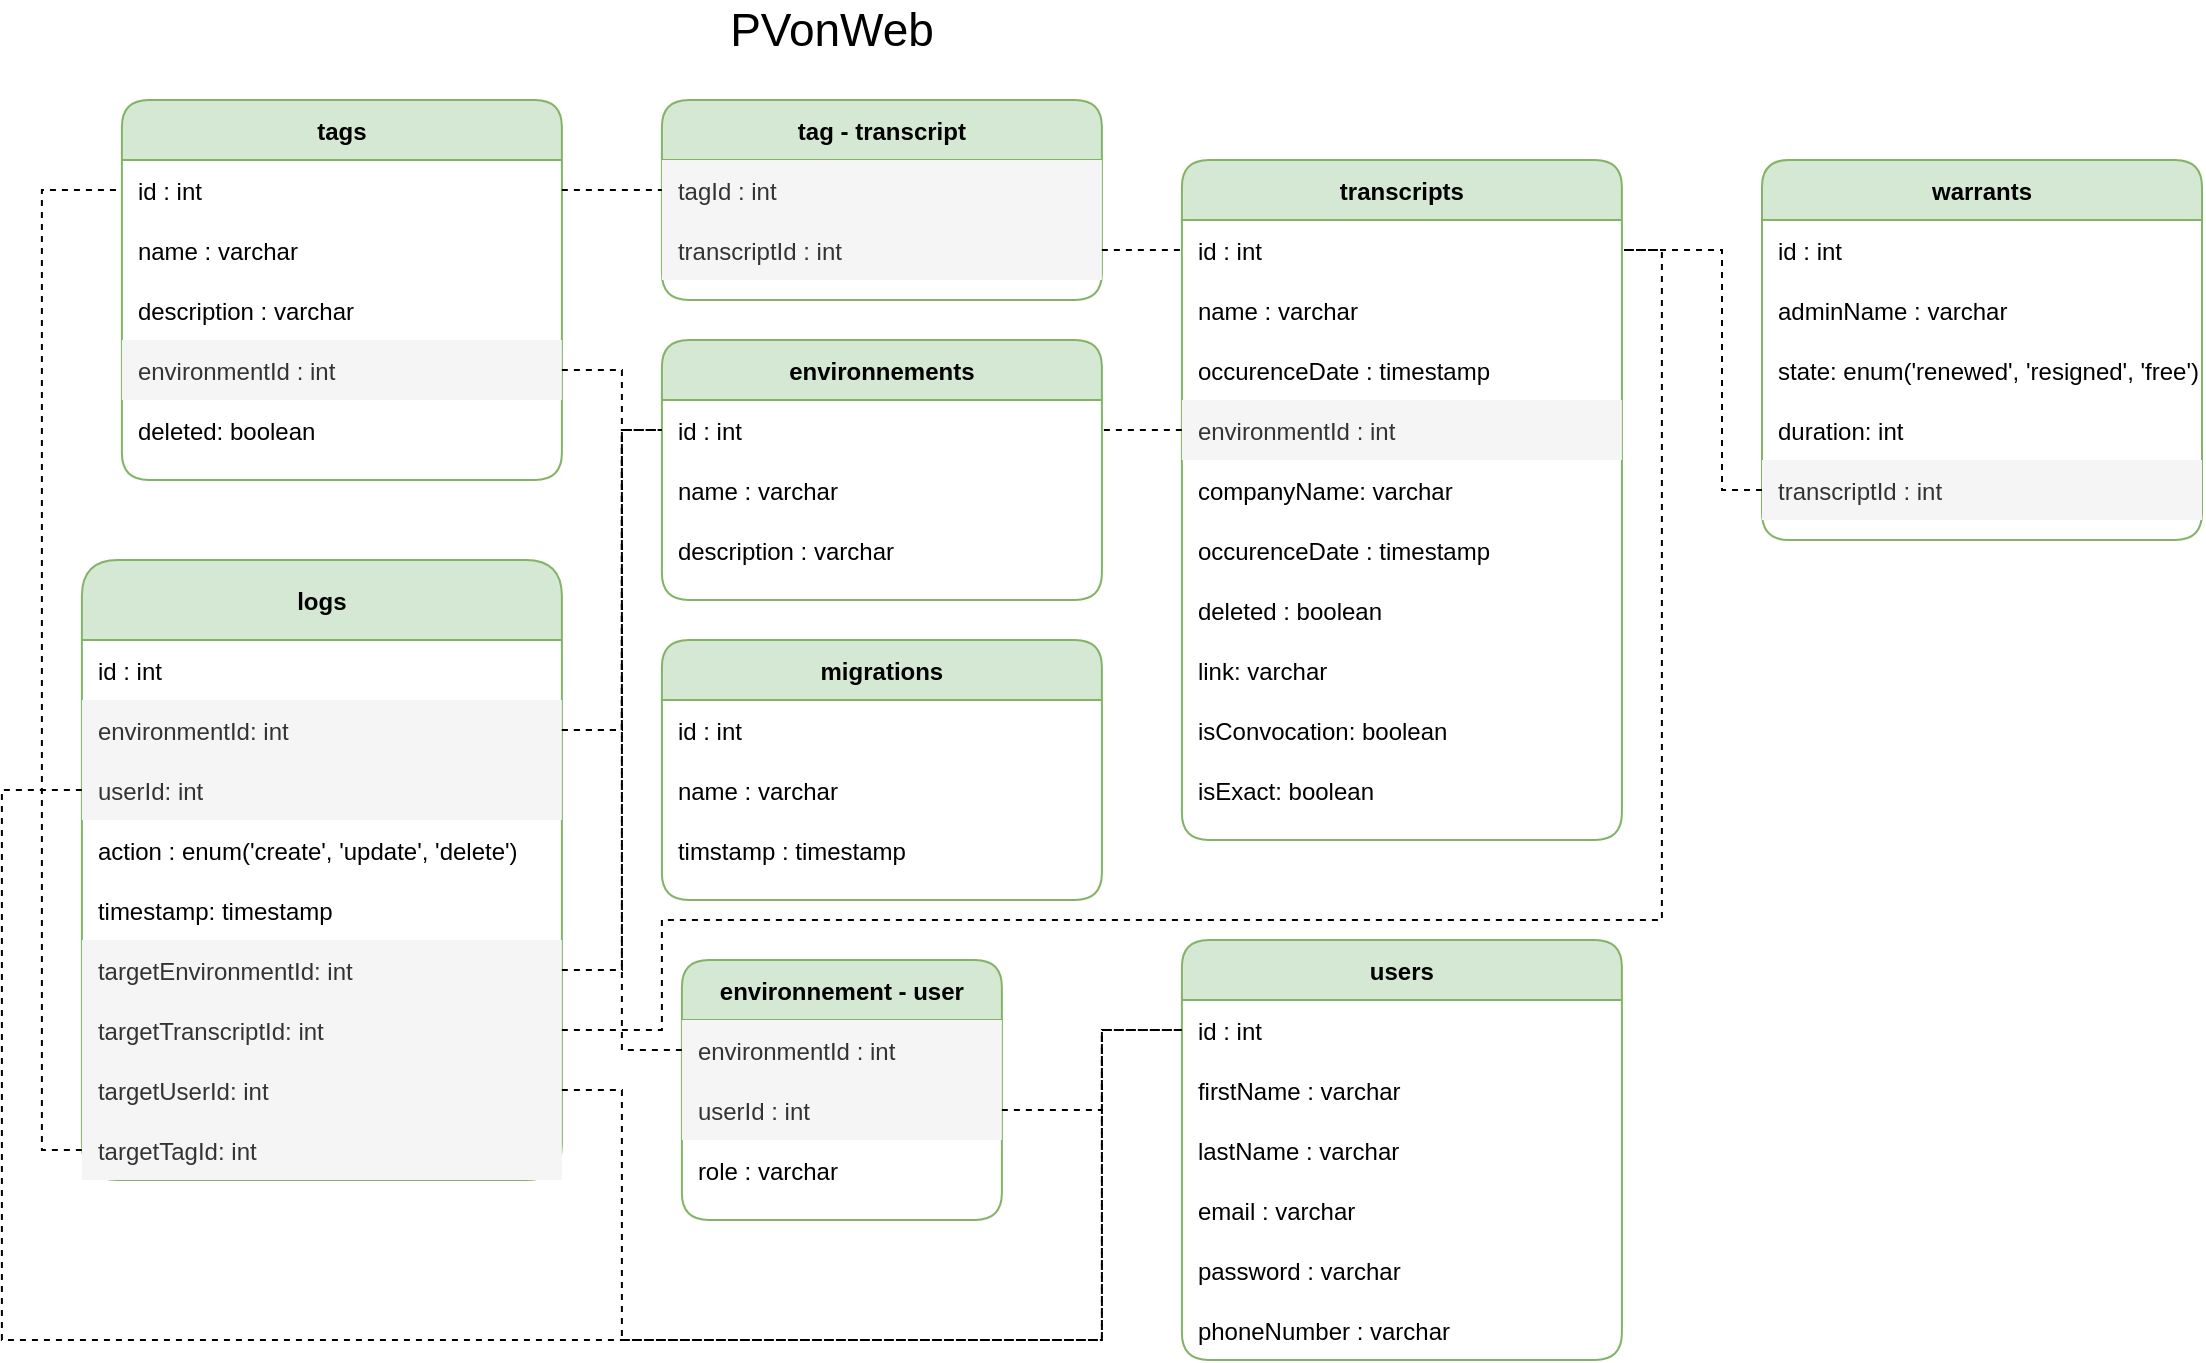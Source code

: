 <mxfile version="21.3.7" type="device">
  <diagram id="R2lEEEUBdFMjLlhIrx00" name="Page-1">
    <mxGraphModel dx="1434" dy="794" grid="1" gridSize="10" guides="1" tooltips="1" connect="1" arrows="1" fold="1" page="1" pageScale="1" pageWidth="850" pageHeight="1100" math="0" shadow="0" extFonts="Permanent Marker^https://fonts.googleapis.com/css?family=Permanent+Marker">
      <root>
        <mxCell id="0" />
        <mxCell id="1" parent="0" />
        <mxCell id="C-vyLk0tnHw3VtMMgP7b-23" value="users" style="shape=table;startSize=30;container=1;collapsible=1;childLayout=tableLayout;fixedRows=1;rowLines=0;fontStyle=1;align=center;resizeLast=1;rounded=1;fillColor=#d5e8d4;strokeColor=#82b366;swimlaneLine=1;swimlaneFillColor=default;" parent="1" vertex="1">
          <mxGeometry x="599.94" y="480" width="220" height="210" as="geometry" />
        </mxCell>
        <mxCell id="C-vyLk0tnHw3VtMMgP7b-27" value="" style="shape=partialRectangle;collapsible=0;dropTarget=0;pointerEvents=0;fillColor=none;points=[[0,0.5],[1,0.5]];portConstraint=eastwest;top=0;left=0;right=0;bottom=0;" parent="C-vyLk0tnHw3VtMMgP7b-23" vertex="1">
          <mxGeometry y="30" width="220" height="30" as="geometry" />
        </mxCell>
        <mxCell id="C-vyLk0tnHw3VtMMgP7b-29" value="id : int" style="shape=partialRectangle;overflow=hidden;connectable=0;fillColor=none;top=0;left=0;bottom=0;right=0;align=left;spacingLeft=6;" parent="C-vyLk0tnHw3VtMMgP7b-27" vertex="1">
          <mxGeometry width="220" height="30" as="geometry">
            <mxRectangle width="220" height="30" as="alternateBounds" />
          </mxGeometry>
        </mxCell>
        <mxCell id="XOmV6FHvG9RzrbjpGp2Q-1" style="shape=partialRectangle;collapsible=0;dropTarget=0;pointerEvents=0;fillColor=none;points=[[0,0.5],[1,0.5]];portConstraint=eastwest;top=0;left=0;right=0;bottom=0;" parent="C-vyLk0tnHw3VtMMgP7b-23" vertex="1">
          <mxGeometry y="60" width="220" height="30" as="geometry" />
        </mxCell>
        <mxCell id="XOmV6FHvG9RzrbjpGp2Q-2" value="firstName : varchar" style="shape=partialRectangle;overflow=hidden;connectable=0;fillColor=none;top=0;left=0;bottom=0;right=0;align=left;spacingLeft=6;" parent="XOmV6FHvG9RzrbjpGp2Q-1" vertex="1">
          <mxGeometry width="220" height="30" as="geometry">
            <mxRectangle width="220" height="30" as="alternateBounds" />
          </mxGeometry>
        </mxCell>
        <mxCell id="XOmV6FHvG9RzrbjpGp2Q-7" style="shape=partialRectangle;collapsible=0;dropTarget=0;pointerEvents=0;fillColor=none;points=[[0,0.5],[1,0.5]];portConstraint=eastwest;top=0;left=0;right=0;bottom=0;" parent="C-vyLk0tnHw3VtMMgP7b-23" vertex="1">
          <mxGeometry y="90" width="220" height="30" as="geometry" />
        </mxCell>
        <mxCell id="XOmV6FHvG9RzrbjpGp2Q-8" value="lastName : varchar" style="shape=partialRectangle;overflow=hidden;connectable=0;fillColor=none;top=0;left=0;bottom=0;right=0;align=left;spacingLeft=6;" parent="XOmV6FHvG9RzrbjpGp2Q-7" vertex="1">
          <mxGeometry width="220" height="30" as="geometry">
            <mxRectangle width="220" height="30" as="alternateBounds" />
          </mxGeometry>
        </mxCell>
        <mxCell id="XOmV6FHvG9RzrbjpGp2Q-5" style="shape=partialRectangle;collapsible=0;dropTarget=0;pointerEvents=0;fillColor=none;points=[[0,0.5],[1,0.5]];portConstraint=eastwest;top=0;left=0;right=0;bottom=0;" parent="C-vyLk0tnHw3VtMMgP7b-23" vertex="1">
          <mxGeometry y="120" width="220" height="30" as="geometry" />
        </mxCell>
        <mxCell id="XOmV6FHvG9RzrbjpGp2Q-6" value="email : varchar" style="shape=partialRectangle;overflow=hidden;connectable=0;fillColor=none;top=0;left=0;bottom=0;right=0;align=left;spacingLeft=6;" parent="XOmV6FHvG9RzrbjpGp2Q-5" vertex="1">
          <mxGeometry width="220" height="30" as="geometry">
            <mxRectangle width="220" height="30" as="alternateBounds" />
          </mxGeometry>
        </mxCell>
        <mxCell id="XOmV6FHvG9RzrbjpGp2Q-3" style="shape=partialRectangle;collapsible=0;dropTarget=0;pointerEvents=0;fillColor=none;points=[[0,0.5],[1,0.5]];portConstraint=eastwest;top=0;left=0;right=0;bottom=0;" parent="C-vyLk0tnHw3VtMMgP7b-23" vertex="1">
          <mxGeometry y="150" width="220" height="30" as="geometry" />
        </mxCell>
        <mxCell id="XOmV6FHvG9RzrbjpGp2Q-4" value="password : varchar" style="shape=partialRectangle;overflow=hidden;connectable=0;fillColor=none;top=0;left=0;bottom=0;right=0;align=left;spacingLeft=6;" parent="XOmV6FHvG9RzrbjpGp2Q-3" vertex="1">
          <mxGeometry width="220" height="30" as="geometry">
            <mxRectangle width="220" height="30" as="alternateBounds" />
          </mxGeometry>
        </mxCell>
        <mxCell id="WS94sjK1EqQb1p9_KVSN-3" style="shape=partialRectangle;collapsible=0;dropTarget=0;pointerEvents=0;fillColor=none;points=[[0,0.5],[1,0.5]];portConstraint=eastwest;top=0;left=0;right=0;bottom=0;" parent="C-vyLk0tnHw3VtMMgP7b-23" vertex="1">
          <mxGeometry y="180" width="220" height="30" as="geometry" />
        </mxCell>
        <mxCell id="WS94sjK1EqQb1p9_KVSN-4" value="phoneNumber : varchar" style="shape=partialRectangle;overflow=hidden;connectable=0;fillColor=none;top=0;left=0;bottom=0;right=0;align=left;spacingLeft=6;" parent="WS94sjK1EqQb1p9_KVSN-3" vertex="1">
          <mxGeometry width="220" height="30" as="geometry">
            <mxRectangle width="220" height="30" as="alternateBounds" />
          </mxGeometry>
        </mxCell>
        <mxCell id="XOmV6FHvG9RzrbjpGp2Q-9" value="transcripts" style="shape=table;startSize=30;container=1;collapsible=1;childLayout=tableLayout;fixedRows=1;rowLines=0;fontStyle=1;align=center;resizeLast=1;rounded=1;fillColor=#d5e8d4;strokeColor=#82b366;swimlaneLine=1;swimlaneFillColor=default;" parent="1" vertex="1">
          <mxGeometry x="599.94" y="90" width="220" height="340" as="geometry" />
        </mxCell>
        <mxCell id="XOmV6FHvG9RzrbjpGp2Q-10" value="" style="shape=partialRectangle;collapsible=0;dropTarget=0;pointerEvents=0;fillColor=none;points=[[0,0.5],[1,0.5]];portConstraint=eastwest;top=0;left=0;right=0;bottom=0;" parent="XOmV6FHvG9RzrbjpGp2Q-9" vertex="1">
          <mxGeometry y="30" width="220" height="30" as="geometry" />
        </mxCell>
        <mxCell id="XOmV6FHvG9RzrbjpGp2Q-11" value="id : int" style="shape=partialRectangle;overflow=hidden;connectable=0;fillColor=none;top=0;left=0;bottom=0;right=0;align=left;spacingLeft=6;" parent="XOmV6FHvG9RzrbjpGp2Q-10" vertex="1">
          <mxGeometry width="220" height="30" as="geometry">
            <mxRectangle width="220" height="30" as="alternateBounds" />
          </mxGeometry>
        </mxCell>
        <mxCell id="WS94sjK1EqQb1p9_KVSN-48" style="shape=partialRectangle;collapsible=0;dropTarget=0;pointerEvents=0;fillColor=none;points=[[0,0.5],[1,0.5]];portConstraint=eastwest;top=0;left=0;right=0;bottom=0;" parent="XOmV6FHvG9RzrbjpGp2Q-9" vertex="1">
          <mxGeometry y="60" width="220" height="30" as="geometry" />
        </mxCell>
        <mxCell id="WS94sjK1EqQb1p9_KVSN-49" value="name : varchar" style="shape=partialRectangle;overflow=hidden;connectable=0;fillColor=none;top=0;left=0;bottom=0;right=0;align=left;spacingLeft=6;" parent="WS94sjK1EqQb1p9_KVSN-48" vertex="1">
          <mxGeometry width="220" height="30" as="geometry">
            <mxRectangle width="220" height="30" as="alternateBounds" />
          </mxGeometry>
        </mxCell>
        <mxCell id="XOmV6FHvG9RzrbjpGp2Q-12" style="shape=partialRectangle;collapsible=0;dropTarget=0;pointerEvents=0;fillColor=none;points=[[0,0.5],[1,0.5]];portConstraint=eastwest;top=0;left=0;right=0;bottom=0;" parent="XOmV6FHvG9RzrbjpGp2Q-9" vertex="1">
          <mxGeometry y="90" width="220" height="30" as="geometry" />
        </mxCell>
        <mxCell id="XOmV6FHvG9RzrbjpGp2Q-13" value="occurenceDate : timestamp" style="shape=partialRectangle;overflow=hidden;connectable=0;fillColor=none;top=0;left=0;bottom=0;right=0;align=left;spacingLeft=6;" parent="XOmV6FHvG9RzrbjpGp2Q-12" vertex="1">
          <mxGeometry width="220" height="30" as="geometry">
            <mxRectangle width="220" height="30" as="alternateBounds" />
          </mxGeometry>
        </mxCell>
        <mxCell id="WS94sjK1EqQb1p9_KVSN-11" style="shape=partialRectangle;collapsible=0;dropTarget=0;pointerEvents=0;fillColor=none;points=[[0,0.5],[1,0.5]];portConstraint=eastwest;top=0;left=0;right=0;bottom=0;" parent="XOmV6FHvG9RzrbjpGp2Q-9" vertex="1">
          <mxGeometry y="120" width="220" height="30" as="geometry" />
        </mxCell>
        <mxCell id="WS94sjK1EqQb1p9_KVSN-12" value="environmentId : int" style="shape=partialRectangle;overflow=hidden;connectable=0;top=0;left=0;bottom=0;right=0;align=left;spacingLeft=6;fillColor=#f5f5f5;fontColor=#333333;strokeColor=#666666;" parent="WS94sjK1EqQb1p9_KVSN-11" vertex="1">
          <mxGeometry width="220" height="30" as="geometry">
            <mxRectangle width="220" height="30" as="alternateBounds" />
          </mxGeometry>
        </mxCell>
        <mxCell id="NgjxKdtvEq8NGN9Pe4ko-8" style="shape=partialRectangle;collapsible=0;dropTarget=0;pointerEvents=0;fillColor=none;points=[[0,0.5],[1,0.5]];portConstraint=eastwest;top=0;left=0;right=0;bottom=0;" parent="XOmV6FHvG9RzrbjpGp2Q-9" vertex="1">
          <mxGeometry y="150" width="220" height="30" as="geometry" />
        </mxCell>
        <mxCell id="NgjxKdtvEq8NGN9Pe4ko-9" value="companyName: varchar" style="shape=partialRectangle;overflow=hidden;connectable=0;fillColor=none;top=0;left=0;bottom=0;right=0;align=left;spacingLeft=6;" parent="NgjxKdtvEq8NGN9Pe4ko-8" vertex="1">
          <mxGeometry width="220" height="30" as="geometry">
            <mxRectangle width="220" height="30" as="alternateBounds" />
          </mxGeometry>
        </mxCell>
        <mxCell id="WS94sjK1EqQb1p9_KVSN-19" style="shape=partialRectangle;collapsible=0;dropTarget=0;pointerEvents=0;fillColor=none;points=[[0,0.5],[1,0.5]];portConstraint=eastwest;top=0;left=0;right=0;bottom=0;" parent="XOmV6FHvG9RzrbjpGp2Q-9" vertex="1">
          <mxGeometry y="180" width="220" height="30" as="geometry" />
        </mxCell>
        <mxCell id="WS94sjK1EqQb1p9_KVSN-20" value="occurenceDate : timestamp" style="shape=partialRectangle;overflow=hidden;connectable=0;fillColor=none;top=0;left=0;bottom=0;right=0;align=left;spacingLeft=6;" parent="WS94sjK1EqQb1p9_KVSN-19" vertex="1">
          <mxGeometry width="220" height="30" as="geometry">
            <mxRectangle width="220" height="30" as="alternateBounds" />
          </mxGeometry>
        </mxCell>
        <mxCell id="WS94sjK1EqQb1p9_KVSN-21" style="shape=partialRectangle;collapsible=0;dropTarget=0;pointerEvents=0;fillColor=none;points=[[0,0.5],[1,0.5]];portConstraint=eastwest;top=0;left=0;right=0;bottom=0;" parent="XOmV6FHvG9RzrbjpGp2Q-9" vertex="1">
          <mxGeometry y="210" width="220" height="30" as="geometry" />
        </mxCell>
        <mxCell id="WS94sjK1EqQb1p9_KVSN-22" value="deleted : boolean" style="shape=partialRectangle;overflow=hidden;connectable=0;fillColor=none;top=0;left=0;bottom=0;right=0;align=left;spacingLeft=6;" parent="WS94sjK1EqQb1p9_KVSN-21" vertex="1">
          <mxGeometry width="220" height="30" as="geometry">
            <mxRectangle width="220" height="30" as="alternateBounds" />
          </mxGeometry>
        </mxCell>
        <mxCell id="rzV0hZFfBRmib_dGsSjQ-21" style="shape=partialRectangle;collapsible=0;dropTarget=0;pointerEvents=0;fillColor=none;points=[[0,0.5],[1,0.5]];portConstraint=eastwest;top=0;left=0;right=0;bottom=0;" vertex="1" parent="XOmV6FHvG9RzrbjpGp2Q-9">
          <mxGeometry y="240" width="220" height="30" as="geometry" />
        </mxCell>
        <mxCell id="rzV0hZFfBRmib_dGsSjQ-22" value="link: varchar" style="shape=partialRectangle;overflow=hidden;connectable=0;fillColor=none;top=0;left=0;bottom=0;right=0;align=left;spacingLeft=6;" vertex="1" parent="rzV0hZFfBRmib_dGsSjQ-21">
          <mxGeometry width="220" height="30" as="geometry">
            <mxRectangle width="220" height="30" as="alternateBounds" />
          </mxGeometry>
        </mxCell>
        <mxCell id="rzV0hZFfBRmib_dGsSjQ-19" style="shape=partialRectangle;collapsible=0;dropTarget=0;pointerEvents=0;fillColor=none;points=[[0,0.5],[1,0.5]];portConstraint=eastwest;top=0;left=0;right=0;bottom=0;" vertex="1" parent="XOmV6FHvG9RzrbjpGp2Q-9">
          <mxGeometry y="270" width="220" height="30" as="geometry" />
        </mxCell>
        <mxCell id="rzV0hZFfBRmib_dGsSjQ-20" value="isConvocation: boolean" style="shape=partialRectangle;overflow=hidden;connectable=0;fillColor=none;top=0;left=0;bottom=0;right=0;align=left;spacingLeft=6;" vertex="1" parent="rzV0hZFfBRmib_dGsSjQ-19">
          <mxGeometry width="220" height="30" as="geometry">
            <mxRectangle width="220" height="30" as="alternateBounds" />
          </mxGeometry>
        </mxCell>
        <mxCell id="rzV0hZFfBRmib_dGsSjQ-17" style="shape=partialRectangle;collapsible=0;dropTarget=0;pointerEvents=0;fillColor=none;points=[[0,0.5],[1,0.5]];portConstraint=eastwest;top=0;left=0;right=0;bottom=0;" vertex="1" parent="XOmV6FHvG9RzrbjpGp2Q-9">
          <mxGeometry y="300" width="220" height="30" as="geometry" />
        </mxCell>
        <mxCell id="rzV0hZFfBRmib_dGsSjQ-18" value="isExact: boolean" style="shape=partialRectangle;overflow=hidden;connectable=0;fillColor=none;top=0;left=0;bottom=0;right=0;align=left;spacingLeft=6;" vertex="1" parent="rzV0hZFfBRmib_dGsSjQ-17">
          <mxGeometry width="220" height="30" as="geometry">
            <mxRectangle width="220" height="30" as="alternateBounds" />
          </mxGeometry>
        </mxCell>
        <mxCell id="XOmV6FHvG9RzrbjpGp2Q-66" style="edgeStyle=orthogonalEdgeStyle;rounded=0;orthogonalLoop=1;jettySize=auto;html=1;entryX=1;entryY=0.5;entryDx=0;entryDy=0;endArrow=none;endFill=0;dashed=1;startArrow=block;startFill=1;exitX=0;exitY=0.5;exitDx=0;exitDy=0;" parent="1" target="XOmV6FHvG9RzrbjpGp2Q-10" edge="1">
          <mxGeometry relative="1" as="geometry">
            <Array as="points">
              <mxPoint x="390" y="755" />
              <mxPoint x="390" y="480" />
              <mxPoint x="720" y="480" />
              <mxPoint x="720" y="115" />
            </Array>
          </mxGeometry>
        </mxCell>
        <mxCell id="WS94sjK1EqQb1p9_KVSN-5" style="rounded=0;orthogonalLoop=1;jettySize=auto;html=1;dashed=1;startArrow=block;startFill=1;endArrow=none;endFill=0;exitX=1;exitY=0.5;exitDx=0;exitDy=0;edgeStyle=orthogonalEdgeStyle;entryX=0;entryY=0.5;entryDx=0;entryDy=0;" parent="1" target="C-vyLk0tnHw3VtMMgP7b-27" edge="1">
          <mxGeometry relative="1" as="geometry">
            <mxPoint x="780" y="640" as="targetPoint" />
            <Array as="points">
              <mxPoint x="760" y="695" />
              <mxPoint x="760" y="485" />
            </Array>
          </mxGeometry>
        </mxCell>
        <mxCell id="XOmV6FHvG9RzrbjpGp2Q-31" value="environnements" style="shape=table;startSize=30;container=1;collapsible=1;childLayout=tableLayout;fixedRows=1;rowLines=0;fontStyle=1;align=center;resizeLast=1;rounded=1;fillColor=#d5e8d4;strokeColor=#82b366;swimlaneLine=1;swimlaneFillColor=default;" parent="1" vertex="1">
          <mxGeometry x="339.94" y="180" width="220" height="130" as="geometry" />
        </mxCell>
        <mxCell id="XOmV6FHvG9RzrbjpGp2Q-32" value="" style="shape=partialRectangle;collapsible=0;dropTarget=0;pointerEvents=0;fillColor=none;points=[[0,0.5],[1,0.5]];portConstraint=eastwest;top=0;left=0;right=0;bottom=0;" parent="XOmV6FHvG9RzrbjpGp2Q-31" vertex="1">
          <mxGeometry y="30" width="220" height="30" as="geometry" />
        </mxCell>
        <mxCell id="XOmV6FHvG9RzrbjpGp2Q-33" value="id : int" style="shape=partialRectangle;overflow=hidden;connectable=0;fillColor=none;top=0;left=0;bottom=0;right=0;align=left;spacingLeft=6;" parent="XOmV6FHvG9RzrbjpGp2Q-32" vertex="1">
          <mxGeometry width="220" height="30" as="geometry">
            <mxRectangle width="220" height="30" as="alternateBounds" />
          </mxGeometry>
        </mxCell>
        <mxCell id="WS94sjK1EqQb1p9_KVSN-24" style="shape=partialRectangle;collapsible=0;dropTarget=0;pointerEvents=0;fillColor=none;points=[[0,0.5],[1,0.5]];portConstraint=eastwest;top=0;left=0;right=0;bottom=0;" parent="XOmV6FHvG9RzrbjpGp2Q-31" vertex="1">
          <mxGeometry y="60" width="220" height="30" as="geometry" />
        </mxCell>
        <mxCell id="WS94sjK1EqQb1p9_KVSN-25" value="name : varchar" style="shape=partialRectangle;overflow=hidden;connectable=0;fillColor=none;top=0;left=0;bottom=0;right=0;align=left;spacingLeft=6;" parent="WS94sjK1EqQb1p9_KVSN-24" vertex="1">
          <mxGeometry width="220" height="30" as="geometry">
            <mxRectangle width="220" height="30" as="alternateBounds" />
          </mxGeometry>
        </mxCell>
        <mxCell id="WS94sjK1EqQb1p9_KVSN-38" style="shape=partialRectangle;collapsible=0;dropTarget=0;pointerEvents=0;fillColor=none;points=[[0,0.5],[1,0.5]];portConstraint=eastwest;top=0;left=0;right=0;bottom=0;" parent="XOmV6FHvG9RzrbjpGp2Q-31" vertex="1">
          <mxGeometry y="90" width="220" height="30" as="geometry" />
        </mxCell>
        <mxCell id="WS94sjK1EqQb1p9_KVSN-39" value="description : varchar" style="shape=partialRectangle;overflow=hidden;connectable=0;fillColor=none;top=0;left=0;bottom=0;right=0;align=left;spacingLeft=6;" parent="WS94sjK1EqQb1p9_KVSN-38" vertex="1">
          <mxGeometry width="220" height="30" as="geometry">
            <mxRectangle width="220" height="30" as="alternateBounds" />
          </mxGeometry>
        </mxCell>
        <mxCell id="WS94sjK1EqQb1p9_KVSN-16" value="&lt;div&gt;&lt;font style=&quot;font-size: 23px;&quot;&gt;PVonWeb&lt;/font&gt;&lt;/div&gt;" style="text;html=1;strokeColor=none;fillColor=none;align=center;verticalAlign=middle;whiteSpace=wrap;rounded=0;" parent="1" vertex="1">
          <mxGeometry x="394.94" y="10" width="60" height="30" as="geometry" />
        </mxCell>
        <mxCell id="ZG2WCgY98QADGsXBixCX-1" value="logs" style="shape=table;startSize=40;container=1;collapsible=1;childLayout=tableLayout;fixedRows=1;rowLines=0;fontStyle=1;align=center;resizeLast=1;rounded=1;fillColor=#d5e8d4;strokeColor=#82b366;swimlaneLine=1;swimlaneFillColor=default;" parent="1" vertex="1">
          <mxGeometry x="49.94" y="290" width="240" height="310" as="geometry" />
        </mxCell>
        <mxCell id="ZG2WCgY98QADGsXBixCX-2" value="" style="shape=partialRectangle;collapsible=0;dropTarget=0;pointerEvents=0;fillColor=none;points=[[0,0.5],[1,0.5]];portConstraint=eastwest;top=0;left=0;right=0;bottom=0;" parent="ZG2WCgY98QADGsXBixCX-1" vertex="1">
          <mxGeometry y="40" width="240" height="30" as="geometry" />
        </mxCell>
        <mxCell id="ZG2WCgY98QADGsXBixCX-3" value="id : int" style="shape=partialRectangle;overflow=hidden;connectable=0;fillColor=none;top=0;left=0;bottom=0;right=0;align=left;spacingLeft=6;" parent="ZG2WCgY98QADGsXBixCX-2" vertex="1">
          <mxGeometry width="240" height="30" as="geometry">
            <mxRectangle width="240" height="30" as="alternateBounds" />
          </mxGeometry>
        </mxCell>
        <mxCell id="AtBy07pKtBP1QmbtxYR5-21" style="shape=partialRectangle;collapsible=0;dropTarget=0;pointerEvents=0;fillColor=none;points=[[0,0.5],[1,0.5]];portConstraint=eastwest;top=0;left=0;right=0;bottom=0;" parent="ZG2WCgY98QADGsXBixCX-1" vertex="1">
          <mxGeometry y="70" width="240" height="30" as="geometry" />
        </mxCell>
        <mxCell id="AtBy07pKtBP1QmbtxYR5-22" value="environmentId: int" style="shape=partialRectangle;overflow=hidden;connectable=0;fillColor=#f5f5f5;top=0;left=0;bottom=0;right=0;align=left;spacingLeft=6;fontColor=#333333;strokeColor=#666666;" parent="AtBy07pKtBP1QmbtxYR5-21" vertex="1">
          <mxGeometry width="240" height="30" as="geometry">
            <mxRectangle width="240" height="30" as="alternateBounds" />
          </mxGeometry>
        </mxCell>
        <mxCell id="ZG2WCgY98QADGsXBixCX-6" style="shape=partialRectangle;collapsible=0;dropTarget=0;pointerEvents=0;fillColor=none;points=[[0,0.5],[1,0.5]];portConstraint=eastwest;top=0;left=0;right=0;bottom=0;" parent="ZG2WCgY98QADGsXBixCX-1" vertex="1">
          <mxGeometry y="100" width="240" height="30" as="geometry" />
        </mxCell>
        <mxCell id="ZG2WCgY98QADGsXBixCX-7" value="userId: int" style="shape=partialRectangle;overflow=hidden;connectable=0;fillColor=#f5f5f5;top=0;left=0;bottom=0;right=0;align=left;spacingLeft=6;fontColor=#333333;strokeColor=#666666;" parent="ZG2WCgY98QADGsXBixCX-6" vertex="1">
          <mxGeometry width="240" height="30" as="geometry">
            <mxRectangle width="240" height="30" as="alternateBounds" />
          </mxGeometry>
        </mxCell>
        <mxCell id="ZG2WCgY98QADGsXBixCX-4" style="shape=partialRectangle;collapsible=0;dropTarget=0;pointerEvents=0;fillColor=none;points=[[0,0.5],[1,0.5]];portConstraint=eastwest;top=0;left=0;right=0;bottom=0;" parent="ZG2WCgY98QADGsXBixCX-1" vertex="1">
          <mxGeometry y="130" width="240" height="30" as="geometry" />
        </mxCell>
        <mxCell id="ZG2WCgY98QADGsXBixCX-5" value="action : enum(&#39;create&#39;, &#39;update&#39;, &#39;delete&#39;)" style="shape=partialRectangle;overflow=hidden;connectable=0;fillColor=none;top=0;left=0;bottom=0;right=0;align=left;spacingLeft=6;" parent="ZG2WCgY98QADGsXBixCX-4" vertex="1">
          <mxGeometry width="240" height="30" as="geometry">
            <mxRectangle width="240" height="30" as="alternateBounds" />
          </mxGeometry>
        </mxCell>
        <mxCell id="ZG2WCgY98QADGsXBixCX-28" style="shape=partialRectangle;collapsible=0;dropTarget=0;pointerEvents=0;fillColor=none;points=[[0,0.5],[1,0.5]];portConstraint=eastwest;top=0;left=0;right=0;bottom=0;" parent="ZG2WCgY98QADGsXBixCX-1" vertex="1">
          <mxGeometry y="160" width="240" height="30" as="geometry" />
        </mxCell>
        <mxCell id="ZG2WCgY98QADGsXBixCX-29" value="timestamp: timestamp" style="shape=partialRectangle;overflow=hidden;connectable=0;fillColor=none;top=0;left=0;bottom=0;right=0;align=left;spacingLeft=6;" parent="ZG2WCgY98QADGsXBixCX-28" vertex="1">
          <mxGeometry width="240" height="30" as="geometry">
            <mxRectangle width="240" height="30" as="alternateBounds" />
          </mxGeometry>
        </mxCell>
        <mxCell id="-ggtBQ1dRWR95-5K9rOF-1" style="shape=partialRectangle;collapsible=0;dropTarget=0;pointerEvents=0;fillColor=none;points=[[0,0.5],[1,0.5]];portConstraint=eastwest;top=0;left=0;right=0;bottom=0;" parent="ZG2WCgY98QADGsXBixCX-1" vertex="1">
          <mxGeometry y="190" width="240" height="30" as="geometry" />
        </mxCell>
        <mxCell id="-ggtBQ1dRWR95-5K9rOF-2" value="targetEnvironmentId: int" style="shape=partialRectangle;overflow=hidden;connectable=0;fillColor=#f5f5f5;top=0;left=0;bottom=0;right=0;align=left;spacingLeft=6;fontColor=#333333;strokeColor=#666666;" parent="-ggtBQ1dRWR95-5K9rOF-1" vertex="1">
          <mxGeometry width="240" height="30" as="geometry">
            <mxRectangle width="240" height="30" as="alternateBounds" />
          </mxGeometry>
        </mxCell>
        <mxCell id="-ggtBQ1dRWR95-5K9rOF-3" style="shape=partialRectangle;collapsible=0;dropTarget=0;pointerEvents=0;fillColor=none;points=[[0,0.5],[1,0.5]];portConstraint=eastwest;top=0;left=0;right=0;bottom=0;" parent="ZG2WCgY98QADGsXBixCX-1" vertex="1">
          <mxGeometry y="220" width="240" height="30" as="geometry" />
        </mxCell>
        <mxCell id="-ggtBQ1dRWR95-5K9rOF-4" value="targetTranscriptId: int" style="shape=partialRectangle;overflow=hidden;connectable=0;fillColor=#f5f5f5;top=0;left=0;bottom=0;right=0;align=left;spacingLeft=6;fontColor=#333333;strokeColor=#666666;" parent="-ggtBQ1dRWR95-5K9rOF-3" vertex="1">
          <mxGeometry width="240" height="30" as="geometry">
            <mxRectangle width="240" height="30" as="alternateBounds" />
          </mxGeometry>
        </mxCell>
        <mxCell id="-ggtBQ1dRWR95-5K9rOF-5" style="shape=partialRectangle;collapsible=0;dropTarget=0;pointerEvents=0;fillColor=none;points=[[0,0.5],[1,0.5]];portConstraint=eastwest;top=0;left=0;right=0;bottom=0;" parent="ZG2WCgY98QADGsXBixCX-1" vertex="1">
          <mxGeometry y="250" width="240" height="30" as="geometry" />
        </mxCell>
        <mxCell id="-ggtBQ1dRWR95-5K9rOF-6" value="targetUserId: int" style="shape=partialRectangle;overflow=hidden;connectable=0;fillColor=#f5f5f5;top=0;left=0;bottom=0;right=0;align=left;spacingLeft=6;fontColor=#333333;strokeColor=#666666;" parent="-ggtBQ1dRWR95-5K9rOF-5" vertex="1">
          <mxGeometry width="240" height="30" as="geometry">
            <mxRectangle width="240" height="30" as="alternateBounds" />
          </mxGeometry>
        </mxCell>
        <mxCell id="NgjxKdtvEq8NGN9Pe4ko-1" style="shape=partialRectangle;collapsible=0;dropTarget=0;pointerEvents=0;fillColor=none;points=[[0,0.5],[1,0.5]];portConstraint=eastwest;top=0;left=0;right=0;bottom=0;" parent="ZG2WCgY98QADGsXBixCX-1" vertex="1">
          <mxGeometry y="280" width="240" height="30" as="geometry" />
        </mxCell>
        <mxCell id="NgjxKdtvEq8NGN9Pe4ko-2" value="targetTagId: int" style="shape=partialRectangle;overflow=hidden;connectable=0;fillColor=#f5f5f5;top=0;left=0;bottom=0;right=0;align=left;spacingLeft=6;fontColor=#333333;strokeColor=#666666;" parent="NgjxKdtvEq8NGN9Pe4ko-1" vertex="1">
          <mxGeometry width="240" height="30" as="geometry">
            <mxRectangle width="240" height="30" as="alternateBounds" />
          </mxGeometry>
        </mxCell>
        <mxCell id="-ggtBQ1dRWR95-5K9rOF-10" value="environnement - user" style="shape=table;startSize=30;container=1;collapsible=1;childLayout=tableLayout;fixedRows=1;rowLines=0;fontStyle=1;align=center;resizeLast=1;rounded=1;fillColor=#d5e8d4;strokeColor=#82b366;swimlaneLine=1;swimlaneFillColor=default;" parent="1" vertex="1">
          <mxGeometry x="349.94" y="490" width="160" height="130" as="geometry" />
        </mxCell>
        <mxCell id="-ggtBQ1dRWR95-5K9rOF-11" value="" style="shape=partialRectangle;collapsible=0;dropTarget=0;pointerEvents=0;fillColor=none;points=[[0,0.5],[1,0.5]];portConstraint=eastwest;top=0;left=0;right=0;bottom=0;" parent="-ggtBQ1dRWR95-5K9rOF-10" vertex="1">
          <mxGeometry y="30" width="160" height="30" as="geometry" />
        </mxCell>
        <mxCell id="-ggtBQ1dRWR95-5K9rOF-12" value="environmentId : int" style="shape=partialRectangle;overflow=hidden;connectable=0;fillColor=#f5f5f5;top=0;left=0;bottom=0;right=0;align=left;spacingLeft=6;fontColor=#333333;strokeColor=#666666;" parent="-ggtBQ1dRWR95-5K9rOF-11" vertex="1">
          <mxGeometry width="160" height="30" as="geometry">
            <mxRectangle width="160" height="30" as="alternateBounds" />
          </mxGeometry>
        </mxCell>
        <mxCell id="-ggtBQ1dRWR95-5K9rOF-13" style="shape=partialRectangle;collapsible=0;dropTarget=0;pointerEvents=0;fillColor=none;points=[[0,0.5],[1,0.5]];portConstraint=eastwest;top=0;left=0;right=0;bottom=0;" parent="-ggtBQ1dRWR95-5K9rOF-10" vertex="1">
          <mxGeometry y="60" width="160" height="30" as="geometry" />
        </mxCell>
        <mxCell id="-ggtBQ1dRWR95-5K9rOF-14" value="userId : int" style="shape=partialRectangle;overflow=hidden;connectable=0;fillColor=#f5f5f5;top=0;left=0;bottom=0;right=0;align=left;spacingLeft=6;fontColor=#333333;strokeColor=#666666;" parent="-ggtBQ1dRWR95-5K9rOF-13" vertex="1">
          <mxGeometry width="160" height="30" as="geometry">
            <mxRectangle width="160" height="30" as="alternateBounds" />
          </mxGeometry>
        </mxCell>
        <mxCell id="-ggtBQ1dRWR95-5K9rOF-25" style="shape=partialRectangle;collapsible=0;dropTarget=0;pointerEvents=0;fillColor=none;points=[[0,0.5],[1,0.5]];portConstraint=eastwest;top=0;left=0;right=0;bottom=0;" parent="-ggtBQ1dRWR95-5K9rOF-10" vertex="1">
          <mxGeometry y="90" width="160" height="30" as="geometry" />
        </mxCell>
        <mxCell id="-ggtBQ1dRWR95-5K9rOF-26" value="role : varchar" style="shape=partialRectangle;overflow=hidden;connectable=0;fillColor=none;top=0;left=0;bottom=0;right=0;align=left;spacingLeft=6;" parent="-ggtBQ1dRWR95-5K9rOF-25" vertex="1">
          <mxGeometry width="160" height="30" as="geometry">
            <mxRectangle width="160" height="30" as="alternateBounds" />
          </mxGeometry>
        </mxCell>
        <mxCell id="-ggtBQ1dRWR95-5K9rOF-27" value="migrations" style="shape=table;startSize=30;container=1;collapsible=1;childLayout=tableLayout;fixedRows=1;rowLines=0;fontStyle=1;align=center;resizeLast=1;rounded=1;fillColor=#d5e8d4;strokeColor=#82b366;swimlaneLine=1;swimlaneFillColor=default;" parent="1" vertex="1">
          <mxGeometry x="339.94" y="330" width="220" height="130" as="geometry" />
        </mxCell>
        <mxCell id="-ggtBQ1dRWR95-5K9rOF-28" value="" style="shape=partialRectangle;collapsible=0;dropTarget=0;pointerEvents=0;fillColor=none;points=[[0,0.5],[1,0.5]];portConstraint=eastwest;top=0;left=0;right=0;bottom=0;" parent="-ggtBQ1dRWR95-5K9rOF-27" vertex="1">
          <mxGeometry y="30" width="220" height="30" as="geometry" />
        </mxCell>
        <mxCell id="-ggtBQ1dRWR95-5K9rOF-29" value="id : int" style="shape=partialRectangle;overflow=hidden;connectable=0;fillColor=none;top=0;left=0;bottom=0;right=0;align=left;spacingLeft=6;" parent="-ggtBQ1dRWR95-5K9rOF-28" vertex="1">
          <mxGeometry width="220" height="30" as="geometry">
            <mxRectangle width="220" height="30" as="alternateBounds" />
          </mxGeometry>
        </mxCell>
        <mxCell id="-ggtBQ1dRWR95-5K9rOF-30" style="shape=partialRectangle;collapsible=0;dropTarget=0;pointerEvents=0;fillColor=none;points=[[0,0.5],[1,0.5]];portConstraint=eastwest;top=0;left=0;right=0;bottom=0;" parent="-ggtBQ1dRWR95-5K9rOF-27" vertex="1">
          <mxGeometry y="60" width="220" height="30" as="geometry" />
        </mxCell>
        <mxCell id="-ggtBQ1dRWR95-5K9rOF-31" value="name : varchar" style="shape=partialRectangle;overflow=hidden;connectable=0;fillColor=none;top=0;left=0;bottom=0;right=0;align=left;spacingLeft=6;" parent="-ggtBQ1dRWR95-5K9rOF-30" vertex="1">
          <mxGeometry width="220" height="30" as="geometry">
            <mxRectangle width="220" height="30" as="alternateBounds" />
          </mxGeometry>
        </mxCell>
        <mxCell id="-ggtBQ1dRWR95-5K9rOF-32" style="shape=partialRectangle;collapsible=0;dropTarget=0;pointerEvents=0;fillColor=none;points=[[0,0.5],[1,0.5]];portConstraint=eastwest;top=0;left=0;right=0;bottom=0;" parent="-ggtBQ1dRWR95-5K9rOF-27" vertex="1">
          <mxGeometry y="90" width="220" height="30" as="geometry" />
        </mxCell>
        <mxCell id="-ggtBQ1dRWR95-5K9rOF-33" value="timstamp : timestamp" style="shape=partialRectangle;overflow=hidden;connectable=0;fillColor=none;top=0;left=0;bottom=0;right=0;align=left;spacingLeft=6;" parent="-ggtBQ1dRWR95-5K9rOF-32" vertex="1">
          <mxGeometry width="220" height="30" as="geometry">
            <mxRectangle width="220" height="30" as="alternateBounds" />
          </mxGeometry>
        </mxCell>
        <mxCell id="-ggtBQ1dRWR95-5K9rOF-42" style="edgeStyle=orthogonalEdgeStyle;rounded=0;orthogonalLoop=1;jettySize=auto;html=1;dashed=1;endArrow=none;endFill=0;" parent="1" source="WS94sjK1EqQb1p9_KVSN-11" target="XOmV6FHvG9RzrbjpGp2Q-32" edge="1">
          <mxGeometry relative="1" as="geometry" />
        </mxCell>
        <mxCell id="BHudmAXcRPZ-4kMaB8vt-1" value="tags" style="shape=table;startSize=30;container=1;collapsible=1;childLayout=tableLayout;fixedRows=1;rowLines=0;fontStyle=1;align=center;resizeLast=1;rounded=1;fillColor=#d5e8d4;strokeColor=#82b366;swimlaneLine=1;swimlaneFillColor=default;" parent="1" vertex="1">
          <mxGeometry x="69.94" y="60" width="220" height="190" as="geometry" />
        </mxCell>
        <mxCell id="BHudmAXcRPZ-4kMaB8vt-2" value="" style="shape=partialRectangle;collapsible=0;dropTarget=0;pointerEvents=0;fillColor=none;points=[[0,0.5],[1,0.5]];portConstraint=eastwest;top=0;left=0;right=0;bottom=0;" parent="BHudmAXcRPZ-4kMaB8vt-1" vertex="1">
          <mxGeometry y="30" width="220" height="30" as="geometry" />
        </mxCell>
        <mxCell id="BHudmAXcRPZ-4kMaB8vt-3" value="id : int" style="shape=partialRectangle;overflow=hidden;connectable=0;fillColor=none;top=0;left=0;bottom=0;right=0;align=left;spacingLeft=6;" parent="BHudmAXcRPZ-4kMaB8vt-2" vertex="1">
          <mxGeometry width="220" height="30" as="geometry">
            <mxRectangle width="220" height="30" as="alternateBounds" />
          </mxGeometry>
        </mxCell>
        <mxCell id="BHudmAXcRPZ-4kMaB8vt-4" style="shape=partialRectangle;collapsible=0;dropTarget=0;pointerEvents=0;fillColor=none;points=[[0,0.5],[1,0.5]];portConstraint=eastwest;top=0;left=0;right=0;bottom=0;" parent="BHudmAXcRPZ-4kMaB8vt-1" vertex="1">
          <mxGeometry y="60" width="220" height="30" as="geometry" />
        </mxCell>
        <mxCell id="BHudmAXcRPZ-4kMaB8vt-5" value="name : varchar" style="shape=partialRectangle;overflow=hidden;connectable=0;fillColor=none;top=0;left=0;bottom=0;right=0;align=left;spacingLeft=6;" parent="BHudmAXcRPZ-4kMaB8vt-4" vertex="1">
          <mxGeometry width="220" height="30" as="geometry">
            <mxRectangle width="220" height="30" as="alternateBounds" />
          </mxGeometry>
        </mxCell>
        <mxCell id="BHudmAXcRPZ-4kMaB8vt-6" style="shape=partialRectangle;collapsible=0;dropTarget=0;pointerEvents=0;fillColor=none;points=[[0,0.5],[1,0.5]];portConstraint=eastwest;top=0;left=0;right=0;bottom=0;" parent="BHudmAXcRPZ-4kMaB8vt-1" vertex="1">
          <mxGeometry y="90" width="220" height="30" as="geometry" />
        </mxCell>
        <mxCell id="BHudmAXcRPZ-4kMaB8vt-7" value="description : varchar" style="shape=partialRectangle;overflow=hidden;connectable=0;fillColor=none;top=0;left=0;bottom=0;right=0;align=left;spacingLeft=6;" parent="BHudmAXcRPZ-4kMaB8vt-6" vertex="1">
          <mxGeometry width="220" height="30" as="geometry">
            <mxRectangle width="220" height="30" as="alternateBounds" />
          </mxGeometry>
        </mxCell>
        <mxCell id="BHudmAXcRPZ-4kMaB8vt-14" style="shape=partialRectangle;collapsible=0;dropTarget=0;pointerEvents=0;fillColor=none;points=[[0,0.5],[1,0.5]];portConstraint=eastwest;top=0;left=0;right=0;bottom=0;" parent="BHudmAXcRPZ-4kMaB8vt-1" vertex="1">
          <mxGeometry y="120" width="220" height="30" as="geometry" />
        </mxCell>
        <mxCell id="BHudmAXcRPZ-4kMaB8vt-15" value="environmentId : int" style="shape=partialRectangle;overflow=hidden;connectable=0;fillColor=#f5f5f5;top=0;left=0;bottom=0;right=0;align=left;spacingLeft=6;fontColor=#333333;strokeColor=#666666;" parent="BHudmAXcRPZ-4kMaB8vt-14" vertex="1">
          <mxGeometry width="220" height="30" as="geometry">
            <mxRectangle width="220" height="30" as="alternateBounds" />
          </mxGeometry>
        </mxCell>
        <mxCell id="NgjxKdtvEq8NGN9Pe4ko-4" style="shape=partialRectangle;collapsible=0;dropTarget=0;pointerEvents=0;fillColor=none;points=[[0,0.5],[1,0.5]];portConstraint=eastwest;top=0;left=0;right=0;bottom=0;" parent="BHudmAXcRPZ-4kMaB8vt-1" vertex="1">
          <mxGeometry y="150" width="220" height="30" as="geometry" />
        </mxCell>
        <mxCell id="NgjxKdtvEq8NGN9Pe4ko-5" value="deleted: boolean" style="shape=partialRectangle;overflow=hidden;connectable=0;fillColor=none;top=0;left=0;bottom=0;right=0;align=left;spacingLeft=6;" parent="NgjxKdtvEq8NGN9Pe4ko-4" vertex="1">
          <mxGeometry width="220" height="30" as="geometry">
            <mxRectangle width="220" height="30" as="alternateBounds" />
          </mxGeometry>
        </mxCell>
        <mxCell id="BHudmAXcRPZ-4kMaB8vt-17" value="tag - transcript" style="shape=table;startSize=30;container=1;collapsible=1;childLayout=tableLayout;fixedRows=1;rowLines=0;fontStyle=1;align=center;resizeLast=1;rounded=1;fillColor=#d5e8d4;strokeColor=#82b366;swimlaneLine=1;swimlaneFillColor=default;" parent="1" vertex="1">
          <mxGeometry x="339.94" y="60" width="220" height="100" as="geometry" />
        </mxCell>
        <mxCell id="BHudmAXcRPZ-4kMaB8vt-18" value="" style="shape=partialRectangle;collapsible=0;dropTarget=0;pointerEvents=0;fillColor=none;points=[[0,0.5],[1,0.5]];portConstraint=eastwest;top=0;left=0;right=0;bottom=0;" parent="BHudmAXcRPZ-4kMaB8vt-17" vertex="1">
          <mxGeometry y="30" width="220" height="30" as="geometry" />
        </mxCell>
        <mxCell id="BHudmAXcRPZ-4kMaB8vt-19" value="tagId : int" style="shape=partialRectangle;overflow=hidden;connectable=0;fillColor=#f5f5f5;top=0;left=0;bottom=0;right=0;align=left;spacingLeft=6;fontColor=#333333;strokeColor=#666666;" parent="BHudmAXcRPZ-4kMaB8vt-18" vertex="1">
          <mxGeometry width="220" height="30" as="geometry">
            <mxRectangle width="220" height="30" as="alternateBounds" />
          </mxGeometry>
        </mxCell>
        <mxCell id="BHudmAXcRPZ-4kMaB8vt-20" style="shape=partialRectangle;collapsible=0;dropTarget=0;pointerEvents=0;fillColor=none;points=[[0,0.5],[1,0.5]];portConstraint=eastwest;top=0;left=0;right=0;bottom=0;" parent="BHudmAXcRPZ-4kMaB8vt-17" vertex="1">
          <mxGeometry y="60" width="220" height="30" as="geometry" />
        </mxCell>
        <mxCell id="BHudmAXcRPZ-4kMaB8vt-21" value="transcriptId : int" style="shape=partialRectangle;overflow=hidden;connectable=0;fillColor=#f5f5f5;top=0;left=0;bottom=0;right=0;align=left;spacingLeft=6;fontColor=#333333;strokeColor=#666666;" parent="BHudmAXcRPZ-4kMaB8vt-20" vertex="1">
          <mxGeometry width="220" height="30" as="geometry">
            <mxRectangle width="220" height="30" as="alternateBounds" />
          </mxGeometry>
        </mxCell>
        <mxCell id="BHudmAXcRPZ-4kMaB8vt-28" style="edgeStyle=orthogonalEdgeStyle;rounded=0;orthogonalLoop=1;jettySize=auto;html=1;dashed=1;endArrow=none;endFill=0;" parent="1" source="BHudmAXcRPZ-4kMaB8vt-2" target="BHudmAXcRPZ-4kMaB8vt-18" edge="1">
          <mxGeometry relative="1" as="geometry" />
        </mxCell>
        <mxCell id="BHudmAXcRPZ-4kMaB8vt-29" style="edgeStyle=orthogonalEdgeStyle;rounded=0;orthogonalLoop=1;jettySize=auto;html=1;dashed=1;endArrow=none;endFill=0;" parent="1" source="BHudmAXcRPZ-4kMaB8vt-20" target="XOmV6FHvG9RzrbjpGp2Q-10" edge="1">
          <mxGeometry relative="1" as="geometry" />
        </mxCell>
        <mxCell id="BHudmAXcRPZ-4kMaB8vt-30" style="edgeStyle=orthogonalEdgeStyle;rounded=0;orthogonalLoop=1;jettySize=auto;html=1;dashed=1;endArrow=none;endFill=0;" parent="1" source="BHudmAXcRPZ-4kMaB8vt-14" target="XOmV6FHvG9RzrbjpGp2Q-32" edge="1">
          <mxGeometry relative="1" as="geometry">
            <Array as="points">
              <mxPoint x="319.94" y="195" />
              <mxPoint x="319.94" y="225" />
            </Array>
          </mxGeometry>
        </mxCell>
        <mxCell id="BHudmAXcRPZ-4kMaB8vt-31" style="edgeStyle=orthogonalEdgeStyle;rounded=0;orthogonalLoop=1;jettySize=auto;html=1;dashed=1;endArrow=none;endFill=0;" parent="1" source="AtBy07pKtBP1QmbtxYR5-21" target="XOmV6FHvG9RzrbjpGp2Q-32" edge="1">
          <mxGeometry relative="1" as="geometry">
            <Array as="points">
              <mxPoint x="319.94" y="375" />
              <mxPoint x="319.94" y="225" />
            </Array>
          </mxGeometry>
        </mxCell>
        <mxCell id="BHudmAXcRPZ-4kMaB8vt-32" style="edgeStyle=orthogonalEdgeStyle;rounded=0;orthogonalLoop=1;jettySize=auto;html=1;dashed=1;endArrow=none;endFill=0;" parent="1" source="-ggtBQ1dRWR95-5K9rOF-11" target="XOmV6FHvG9RzrbjpGp2Q-32" edge="1">
          <mxGeometry relative="1" as="geometry">
            <Array as="points">
              <mxPoint x="319.94" y="535" />
              <mxPoint x="319.94" y="225" />
            </Array>
          </mxGeometry>
        </mxCell>
        <mxCell id="BHudmAXcRPZ-4kMaB8vt-33" style="edgeStyle=orthogonalEdgeStyle;rounded=0;orthogonalLoop=1;jettySize=auto;html=1;dashed=1;endArrow=none;endFill=0;" parent="1" source="-ggtBQ1dRWR95-5K9rOF-13" target="C-vyLk0tnHw3VtMMgP7b-27" edge="1">
          <mxGeometry relative="1" as="geometry">
            <Array as="points">
              <mxPoint x="559.94" y="565" />
              <mxPoint x="559.94" y="525" />
            </Array>
          </mxGeometry>
        </mxCell>
        <mxCell id="BHudmAXcRPZ-4kMaB8vt-34" style="edgeStyle=orthogonalEdgeStyle;rounded=0;orthogonalLoop=1;jettySize=auto;html=1;dashed=1;endArrow=none;endFill=0;" parent="1" source="ZG2WCgY98QADGsXBixCX-6" target="C-vyLk0tnHw3VtMMgP7b-27" edge="1">
          <mxGeometry relative="1" as="geometry">
            <Array as="points">
              <mxPoint x="9.94" y="405" />
              <mxPoint x="9.94" y="680" />
              <mxPoint x="559.94" y="680" />
              <mxPoint x="559.94" y="525" />
            </Array>
          </mxGeometry>
        </mxCell>
        <mxCell id="NgjxKdtvEq8NGN9Pe4ko-3" style="edgeStyle=orthogonalEdgeStyle;rounded=0;orthogonalLoop=1;jettySize=auto;html=1;entryX=0;entryY=0.5;entryDx=0;entryDy=0;endArrow=none;endFill=0;dashed=1;" parent="1" source="AtBy07pKtBP1QmbtxYR5-21" target="XOmV6FHvG9RzrbjpGp2Q-32" edge="1">
          <mxGeometry relative="1" as="geometry">
            <Array as="points">
              <mxPoint x="319.94" y="375" />
              <mxPoint x="319.94" y="225" />
            </Array>
          </mxGeometry>
        </mxCell>
        <mxCell id="NgjxKdtvEq8NGN9Pe4ko-10" style="edgeStyle=orthogonalEdgeStyle;rounded=0;orthogonalLoop=1;jettySize=auto;html=1;entryX=0;entryY=0.5;entryDx=0;entryDy=0;dashed=1;endArrow=none;endFill=0;" parent="1" source="NgjxKdtvEq8NGN9Pe4ko-1" target="BHudmAXcRPZ-4kMaB8vt-2" edge="1">
          <mxGeometry relative="1" as="geometry">
            <Array as="points">
              <mxPoint x="29.94" y="585" />
              <mxPoint x="29.94" y="105" />
            </Array>
          </mxGeometry>
        </mxCell>
        <mxCell id="NgjxKdtvEq8NGN9Pe4ko-11" style="edgeStyle=orthogonalEdgeStyle;rounded=0;orthogonalLoop=1;jettySize=auto;html=1;dashed=1;endArrow=none;endFill=0;" parent="1" source="-ggtBQ1dRWR95-5K9rOF-1" target="XOmV6FHvG9RzrbjpGp2Q-32" edge="1">
          <mxGeometry relative="1" as="geometry">
            <Array as="points">
              <mxPoint x="319.94" y="495" />
              <mxPoint x="319.94" y="225" />
            </Array>
          </mxGeometry>
        </mxCell>
        <mxCell id="NgjxKdtvEq8NGN9Pe4ko-12" style="edgeStyle=orthogonalEdgeStyle;rounded=0;orthogonalLoop=1;jettySize=auto;html=1;dashed=1;endArrow=none;endFill=0;" parent="1" source="-ggtBQ1dRWR95-5K9rOF-5" target="C-vyLk0tnHw3VtMMgP7b-27" edge="1">
          <mxGeometry relative="1" as="geometry">
            <Array as="points">
              <mxPoint x="319.94" y="555" />
              <mxPoint x="319.94" y="680" />
              <mxPoint x="559.94" y="680" />
              <mxPoint x="559.94" y="525" />
            </Array>
          </mxGeometry>
        </mxCell>
        <mxCell id="NgjxKdtvEq8NGN9Pe4ko-13" style="edgeStyle=orthogonalEdgeStyle;rounded=0;orthogonalLoop=1;jettySize=auto;html=1;dashed=1;endArrow=none;endFill=0;" parent="1" source="-ggtBQ1dRWR95-5K9rOF-3" target="XOmV6FHvG9RzrbjpGp2Q-10" edge="1">
          <mxGeometry relative="1" as="geometry">
            <Array as="points">
              <mxPoint x="339.94" y="525" />
              <mxPoint x="339.94" y="470" />
              <mxPoint x="839.94" y="470" />
              <mxPoint x="839.94" y="135" />
            </Array>
          </mxGeometry>
        </mxCell>
        <mxCell id="rzV0hZFfBRmib_dGsSjQ-1" value="warrants" style="shape=table;startSize=30;container=1;collapsible=1;childLayout=tableLayout;fixedRows=1;rowLines=0;fontStyle=1;align=center;resizeLast=1;rounded=1;fillColor=#d5e8d4;strokeColor=#82b366;swimlaneLine=1;swimlaneFillColor=default;" vertex="1" parent="1">
          <mxGeometry x="890" y="90" width="220" height="190" as="geometry" />
        </mxCell>
        <mxCell id="rzV0hZFfBRmib_dGsSjQ-2" value="" style="shape=partialRectangle;collapsible=0;dropTarget=0;pointerEvents=0;fillColor=none;points=[[0,0.5],[1,0.5]];portConstraint=eastwest;top=0;left=0;right=0;bottom=0;" vertex="1" parent="rzV0hZFfBRmib_dGsSjQ-1">
          <mxGeometry y="30" width="220" height="30" as="geometry" />
        </mxCell>
        <mxCell id="rzV0hZFfBRmib_dGsSjQ-3" value="id : int" style="shape=partialRectangle;overflow=hidden;connectable=0;fillColor=none;top=0;left=0;bottom=0;right=0;align=left;spacingLeft=6;" vertex="1" parent="rzV0hZFfBRmib_dGsSjQ-2">
          <mxGeometry width="220" height="30" as="geometry">
            <mxRectangle width="220" height="30" as="alternateBounds" />
          </mxGeometry>
        </mxCell>
        <mxCell id="rzV0hZFfBRmib_dGsSjQ-4" style="shape=partialRectangle;collapsible=0;dropTarget=0;pointerEvents=0;fillColor=none;points=[[0,0.5],[1,0.5]];portConstraint=eastwest;top=0;left=0;right=0;bottom=0;" vertex="1" parent="rzV0hZFfBRmib_dGsSjQ-1">
          <mxGeometry y="60" width="220" height="30" as="geometry" />
        </mxCell>
        <mxCell id="rzV0hZFfBRmib_dGsSjQ-5" value="adminName : varchar" style="shape=partialRectangle;overflow=hidden;connectable=0;fillColor=none;top=0;left=0;bottom=0;right=0;align=left;spacingLeft=6;" vertex="1" parent="rzV0hZFfBRmib_dGsSjQ-4">
          <mxGeometry width="220" height="30" as="geometry">
            <mxRectangle width="220" height="30" as="alternateBounds" />
          </mxGeometry>
        </mxCell>
        <mxCell id="rzV0hZFfBRmib_dGsSjQ-6" style="shape=partialRectangle;collapsible=0;dropTarget=0;pointerEvents=0;fillColor=none;points=[[0,0.5],[1,0.5]];portConstraint=eastwest;top=0;left=0;right=0;bottom=0;" vertex="1" parent="rzV0hZFfBRmib_dGsSjQ-1">
          <mxGeometry y="90" width="220" height="30" as="geometry" />
        </mxCell>
        <mxCell id="rzV0hZFfBRmib_dGsSjQ-7" value="state: enum(&#39;renewed&#39;, &#39;resigned&#39;, &#39;free&#39;)" style="shape=partialRectangle;overflow=hidden;connectable=0;fillColor=none;top=0;left=0;bottom=0;right=0;align=left;spacingLeft=6;" vertex="1" parent="rzV0hZFfBRmib_dGsSjQ-6">
          <mxGeometry width="220" height="30" as="geometry">
            <mxRectangle width="220" height="30" as="alternateBounds" />
          </mxGeometry>
        </mxCell>
        <mxCell id="rzV0hZFfBRmib_dGsSjQ-10" style="shape=partialRectangle;collapsible=0;dropTarget=0;pointerEvents=0;fillColor=none;points=[[0,0.5],[1,0.5]];portConstraint=eastwest;top=0;left=0;right=0;bottom=0;" vertex="1" parent="rzV0hZFfBRmib_dGsSjQ-1">
          <mxGeometry y="120" width="220" height="30" as="geometry" />
        </mxCell>
        <mxCell id="rzV0hZFfBRmib_dGsSjQ-11" value="duration: int" style="shape=partialRectangle;overflow=hidden;connectable=0;fillColor=none;top=0;left=0;bottom=0;right=0;align=left;spacingLeft=6;" vertex="1" parent="rzV0hZFfBRmib_dGsSjQ-10">
          <mxGeometry width="220" height="30" as="geometry">
            <mxRectangle width="220" height="30" as="alternateBounds" />
          </mxGeometry>
        </mxCell>
        <mxCell id="rzV0hZFfBRmib_dGsSjQ-8" style="shape=partialRectangle;collapsible=0;dropTarget=0;pointerEvents=0;fillColor=none;points=[[0,0.5],[1,0.5]];portConstraint=eastwest;top=0;left=0;right=0;bottom=0;" vertex="1" parent="rzV0hZFfBRmib_dGsSjQ-1">
          <mxGeometry y="150" width="220" height="30" as="geometry" />
        </mxCell>
        <mxCell id="rzV0hZFfBRmib_dGsSjQ-9" value="transcriptId : int" style="shape=partialRectangle;overflow=hidden;connectable=0;top=0;left=0;bottom=0;right=0;align=left;spacingLeft=6;fillColor=#f5f5f5;fontColor=#333333;strokeColor=#666666;" vertex="1" parent="rzV0hZFfBRmib_dGsSjQ-8">
          <mxGeometry width="220" height="30" as="geometry">
            <mxRectangle width="220" height="30" as="alternateBounds" />
          </mxGeometry>
        </mxCell>
        <mxCell id="rzV0hZFfBRmib_dGsSjQ-16" style="edgeStyle=orthogonalEdgeStyle;rounded=0;orthogonalLoop=1;jettySize=auto;html=1;endArrow=none;endFill=0;dashed=1;" edge="1" parent="1" source="rzV0hZFfBRmib_dGsSjQ-8" target="XOmV6FHvG9RzrbjpGp2Q-10">
          <mxGeometry relative="1" as="geometry">
            <Array as="points">
              <mxPoint x="870" y="255" />
              <mxPoint x="870" y="135" />
            </Array>
          </mxGeometry>
        </mxCell>
      </root>
    </mxGraphModel>
  </diagram>
</mxfile>
